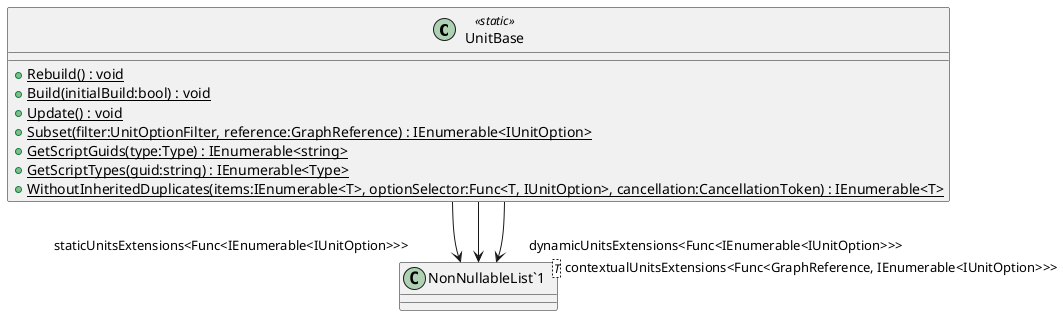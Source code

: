 @startuml
class UnitBase <<static>> {
    + {static} Rebuild() : void
    + {static} Build(initialBuild:bool) : void
    + {static} Update() : void
    + {static} Subset(filter:UnitOptionFilter, reference:GraphReference) : IEnumerable<IUnitOption>
    + {static} GetScriptGuids(type:Type) : IEnumerable<string>
    + {static} GetScriptTypes(guid:string) : IEnumerable<Type>
    + {static} WithoutInheritedDuplicates(items:IEnumerable<T>, optionSelector:Func<T, IUnitOption>, cancellation:CancellationToken) : IEnumerable<T>
}
class "NonNullableList`1"<T> {
}
UnitBase --> "staticUnitsExtensions<Func<IEnumerable<IUnitOption>>>" "NonNullableList`1"
UnitBase --> "dynamicUnitsExtensions<Func<IEnumerable<IUnitOption>>>" "NonNullableList`1"
UnitBase --> "contextualUnitsExtensions<Func<GraphReference, IEnumerable<IUnitOption>>>" "NonNullableList`1"
@enduml
